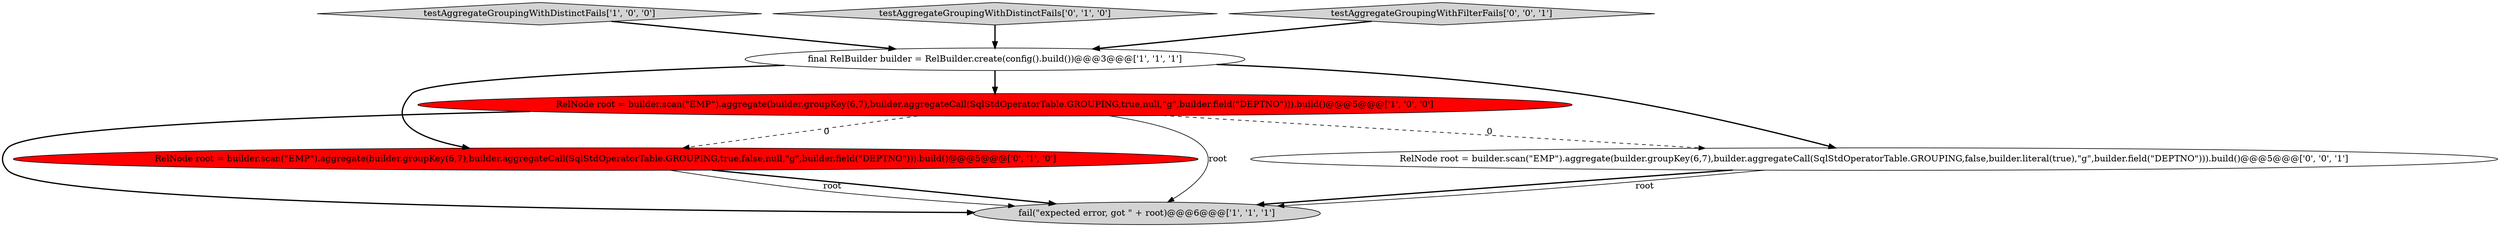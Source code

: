 digraph {
3 [style = filled, label = "testAggregateGroupingWithDistinctFails['1', '0', '0']", fillcolor = lightgray, shape = diamond image = "AAA0AAABBB1BBB"];
1 [style = filled, label = "RelNode root = builder.scan(\"EMP\").aggregate(builder.groupKey(6,7),builder.aggregateCall(SqlStdOperatorTable.GROUPING,true,null,\"g\",builder.field(\"DEPTNO\"))).build()@@@5@@@['1', '0', '0']", fillcolor = red, shape = ellipse image = "AAA1AAABBB1BBB"];
4 [style = filled, label = "RelNode root = builder.scan(\"EMP\").aggregate(builder.groupKey(6,7),builder.aggregateCall(SqlStdOperatorTable.GROUPING,true,false,null,\"g\",builder.field(\"DEPTNO\"))).build()@@@5@@@['0', '1', '0']", fillcolor = red, shape = ellipse image = "AAA1AAABBB2BBB"];
5 [style = filled, label = "testAggregateGroupingWithDistinctFails['0', '1', '0']", fillcolor = lightgray, shape = diamond image = "AAA0AAABBB2BBB"];
7 [style = filled, label = "testAggregateGroupingWithFilterFails['0', '0', '1']", fillcolor = lightgray, shape = diamond image = "AAA0AAABBB3BBB"];
0 [style = filled, label = "fail(\"expected error, got \" + root)@@@6@@@['1', '1', '1']", fillcolor = lightgray, shape = ellipse image = "AAA0AAABBB1BBB"];
6 [style = filled, label = "RelNode root = builder.scan(\"EMP\").aggregate(builder.groupKey(6,7),builder.aggregateCall(SqlStdOperatorTable.GROUPING,false,builder.literal(true),\"g\",builder.field(\"DEPTNO\"))).build()@@@5@@@['0', '0', '1']", fillcolor = white, shape = ellipse image = "AAA0AAABBB3BBB"];
2 [style = filled, label = "final RelBuilder builder = RelBuilder.create(config().build())@@@3@@@['1', '1', '1']", fillcolor = white, shape = ellipse image = "AAA0AAABBB1BBB"];
1->4 [style = dashed, label="0"];
5->2 [style = bold, label=""];
6->0 [style = bold, label=""];
1->0 [style = bold, label=""];
3->2 [style = bold, label=""];
2->4 [style = bold, label=""];
7->2 [style = bold, label=""];
2->6 [style = bold, label=""];
2->1 [style = bold, label=""];
1->6 [style = dashed, label="0"];
1->0 [style = solid, label="root"];
4->0 [style = bold, label=""];
6->0 [style = solid, label="root"];
4->0 [style = solid, label="root"];
}
